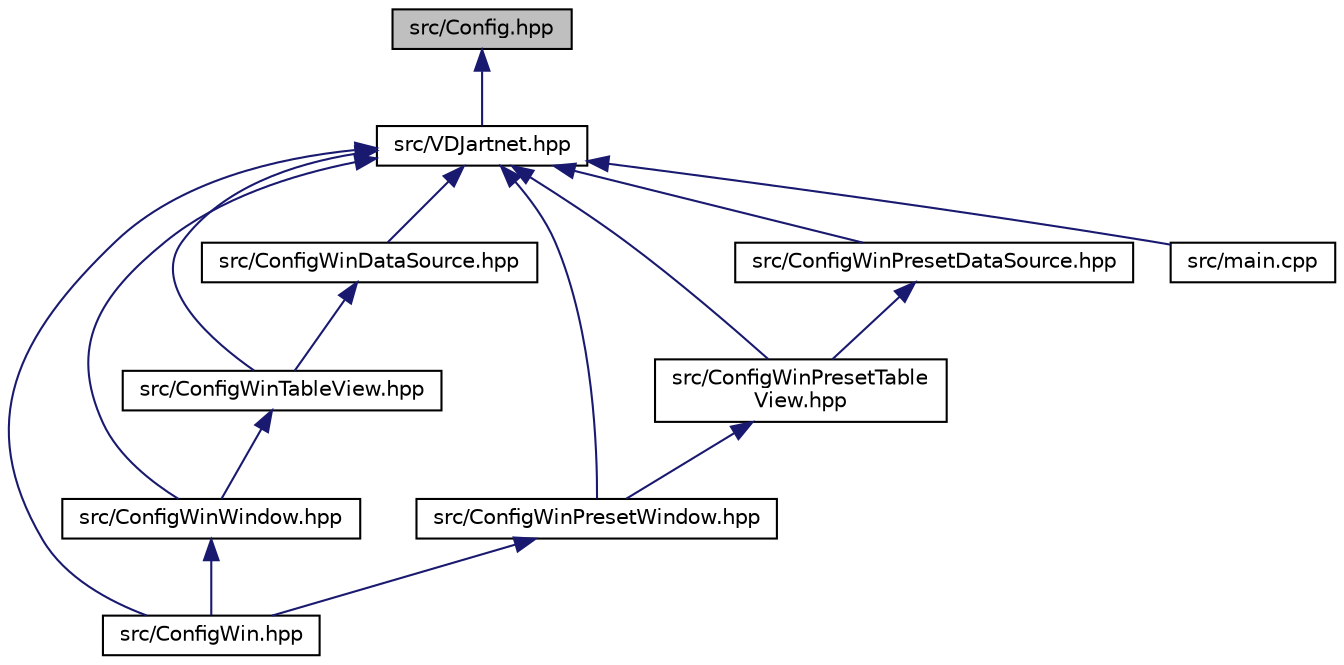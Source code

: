 digraph "src/Config.hpp"
{
  edge [fontname="Helvetica",fontsize="10",labelfontname="Helvetica",labelfontsize="10"];
  node [fontname="Helvetica",fontsize="10",shape=record];
  Node9 [label="src/Config.hpp",height=0.2,width=0.4,color="black", fillcolor="grey75", style="filled", fontcolor="black"];
  Node9 -> Node10 [dir="back",color="midnightblue",fontsize="10",style="solid",fontname="Helvetica"];
  Node10 [label="src/VDJartnet.hpp",height=0.2,width=0.4,color="black", fillcolor="white", style="filled",URL="$VDJartnet_8hpp_source.html"];
  Node10 -> Node11 [dir="back",color="midnightblue",fontsize="10",style="solid",fontname="Helvetica"];
  Node11 [label="src/ConfigWin.hpp",height=0.2,width=0.4,color="black", fillcolor="white", style="filled",URL="$ConfigWin_8hpp.html"];
  Node10 -> Node12 [dir="back",color="midnightblue",fontsize="10",style="solid",fontname="Helvetica"];
  Node12 [label="src/ConfigWinWindow.hpp",height=0.2,width=0.4,color="black", fillcolor="white", style="filled",URL="$ConfigWinWindow_8hpp_source.html"];
  Node12 -> Node11 [dir="back",color="midnightblue",fontsize="10",style="solid",fontname="Helvetica"];
  Node10 -> Node13 [dir="back",color="midnightblue",fontsize="10",style="solid",fontname="Helvetica"];
  Node13 [label="src/ConfigWinTableView.hpp",height=0.2,width=0.4,color="black", fillcolor="white", style="filled",URL="$ConfigWinTableView_8hpp_source.html"];
  Node13 -> Node12 [dir="back",color="midnightblue",fontsize="10",style="solid",fontname="Helvetica"];
  Node10 -> Node14 [dir="back",color="midnightblue",fontsize="10",style="solid",fontname="Helvetica"];
  Node14 [label="src/ConfigWinDataSource.hpp",height=0.2,width=0.4,color="black", fillcolor="white", style="filled",URL="$ConfigWinDataSource_8hpp.html"];
  Node14 -> Node13 [dir="back",color="midnightblue",fontsize="10",style="solid",fontname="Helvetica"];
  Node10 -> Node15 [dir="back",color="midnightblue",fontsize="10",style="solid",fontname="Helvetica"];
  Node15 [label="src/ConfigWinPresetWindow.hpp",height=0.2,width=0.4,color="black", fillcolor="white", style="filled",URL="$ConfigWinPresetWindow_8hpp_source.html"];
  Node15 -> Node11 [dir="back",color="midnightblue",fontsize="10",style="solid",fontname="Helvetica"];
  Node10 -> Node16 [dir="back",color="midnightblue",fontsize="10",style="solid",fontname="Helvetica"];
  Node16 [label="src/ConfigWinPresetTable\lView.hpp",height=0.2,width=0.4,color="black", fillcolor="white", style="filled",URL="$ConfigWinPresetTableView_8hpp_source.html"];
  Node16 -> Node15 [dir="back",color="midnightblue",fontsize="10",style="solid",fontname="Helvetica"];
  Node10 -> Node17 [dir="back",color="midnightblue",fontsize="10",style="solid",fontname="Helvetica"];
  Node17 [label="src/ConfigWinPresetDataSource.hpp",height=0.2,width=0.4,color="black", fillcolor="white", style="filled",URL="$ConfigWinPresetDataSource_8hpp_source.html"];
  Node17 -> Node16 [dir="back",color="midnightblue",fontsize="10",style="solid",fontname="Helvetica"];
  Node10 -> Node18 [dir="back",color="midnightblue",fontsize="10",style="solid",fontname="Helvetica"];
  Node18 [label="src/main.cpp",height=0.2,width=0.4,color="black", fillcolor="white", style="filled",URL="$main_8cpp.html"];
}
